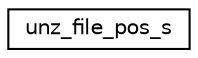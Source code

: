 digraph "Graphical Class Hierarchy"
{
  edge [fontname="Helvetica",fontsize="10",labelfontname="Helvetica",labelfontsize="10"];
  node [fontname="Helvetica",fontsize="10",shape=record];
  rankdir="LR";
  Node1 [label="unz_file_pos_s",height=0.2,width=0.4,color="black", fillcolor="white", style="filled",URL="$structunz__file__pos__s.html"];
}
